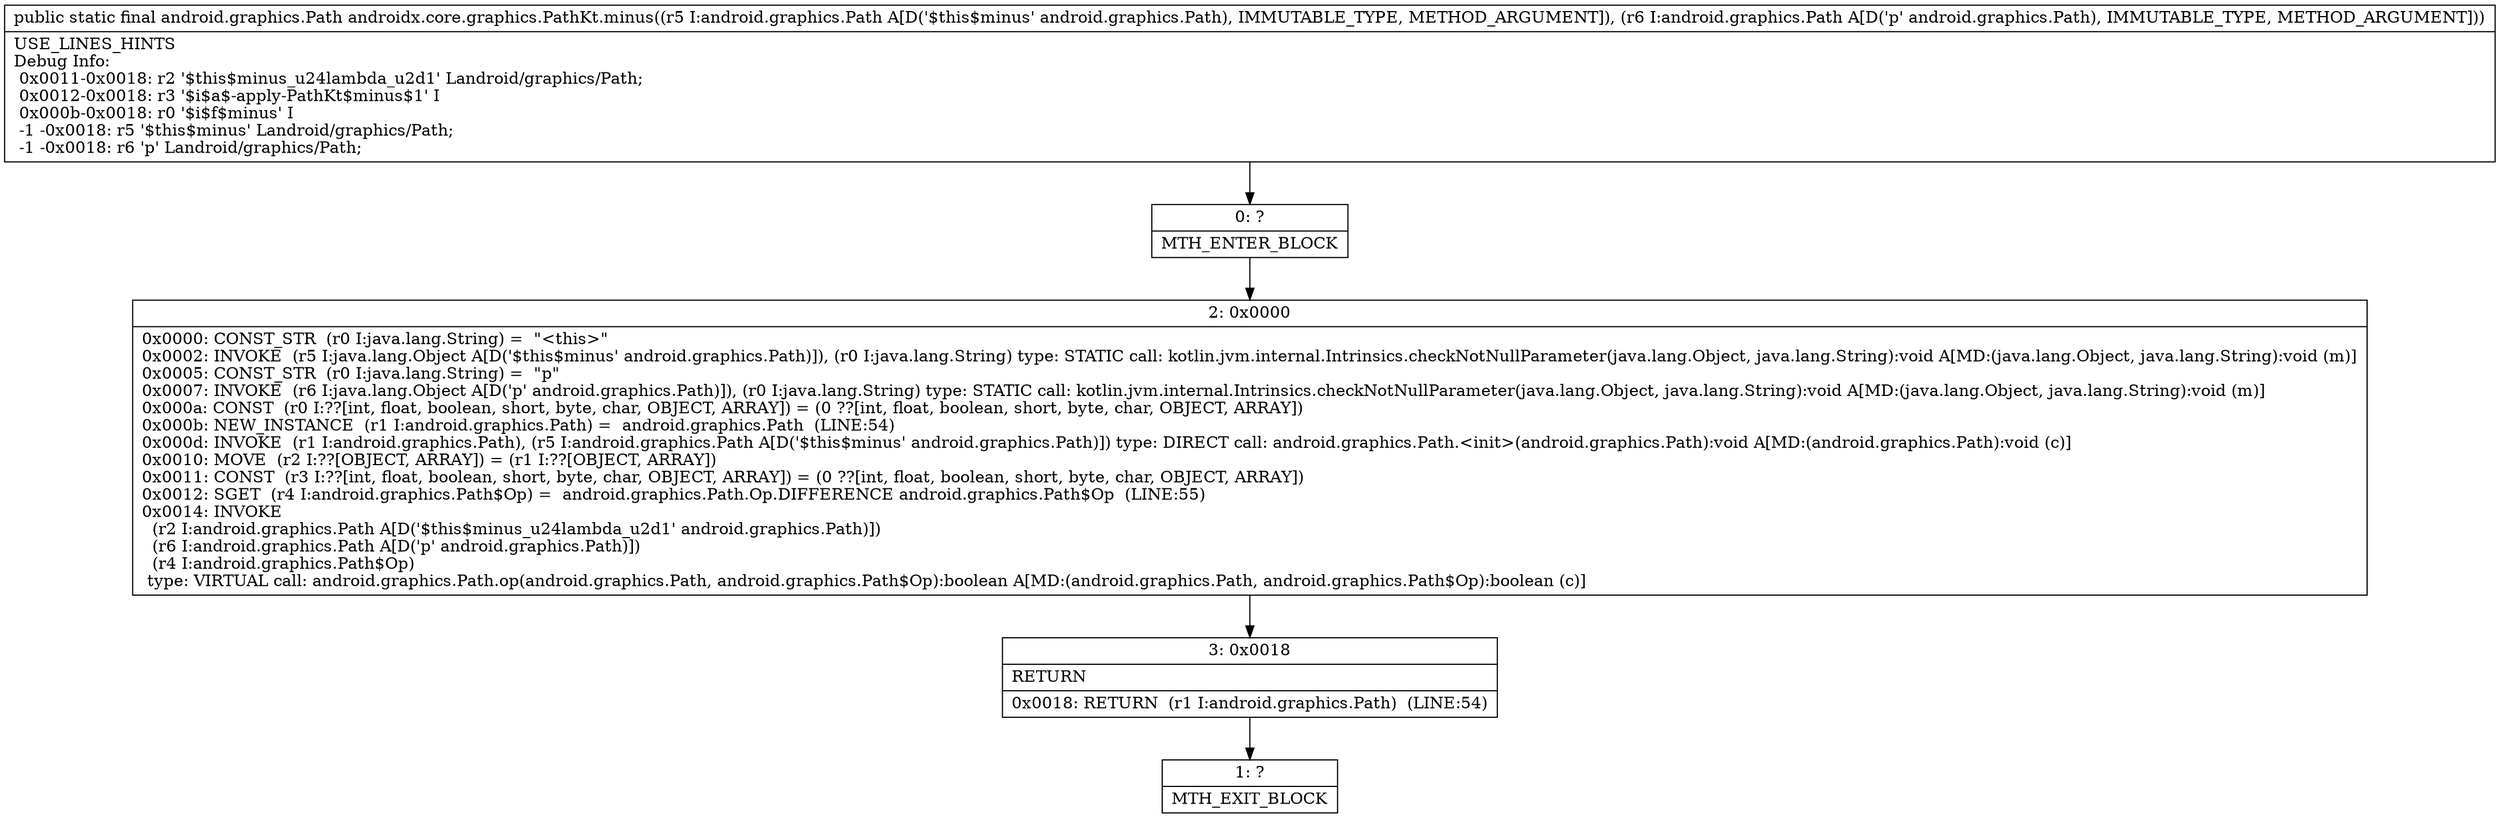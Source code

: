 digraph "CFG forandroidx.core.graphics.PathKt.minus(Landroid\/graphics\/Path;Landroid\/graphics\/Path;)Landroid\/graphics\/Path;" {
Node_0 [shape=record,label="{0\:\ ?|MTH_ENTER_BLOCK\l}"];
Node_2 [shape=record,label="{2\:\ 0x0000|0x0000: CONST_STR  (r0 I:java.lang.String) =  \"\<this\>\" \l0x0002: INVOKE  (r5 I:java.lang.Object A[D('$this$minus' android.graphics.Path)]), (r0 I:java.lang.String) type: STATIC call: kotlin.jvm.internal.Intrinsics.checkNotNullParameter(java.lang.Object, java.lang.String):void A[MD:(java.lang.Object, java.lang.String):void (m)]\l0x0005: CONST_STR  (r0 I:java.lang.String) =  \"p\" \l0x0007: INVOKE  (r6 I:java.lang.Object A[D('p' android.graphics.Path)]), (r0 I:java.lang.String) type: STATIC call: kotlin.jvm.internal.Intrinsics.checkNotNullParameter(java.lang.Object, java.lang.String):void A[MD:(java.lang.Object, java.lang.String):void (m)]\l0x000a: CONST  (r0 I:??[int, float, boolean, short, byte, char, OBJECT, ARRAY]) = (0 ??[int, float, boolean, short, byte, char, OBJECT, ARRAY]) \l0x000b: NEW_INSTANCE  (r1 I:android.graphics.Path) =  android.graphics.Path  (LINE:54)\l0x000d: INVOKE  (r1 I:android.graphics.Path), (r5 I:android.graphics.Path A[D('$this$minus' android.graphics.Path)]) type: DIRECT call: android.graphics.Path.\<init\>(android.graphics.Path):void A[MD:(android.graphics.Path):void (c)]\l0x0010: MOVE  (r2 I:??[OBJECT, ARRAY]) = (r1 I:??[OBJECT, ARRAY]) \l0x0011: CONST  (r3 I:??[int, float, boolean, short, byte, char, OBJECT, ARRAY]) = (0 ??[int, float, boolean, short, byte, char, OBJECT, ARRAY]) \l0x0012: SGET  (r4 I:android.graphics.Path$Op) =  android.graphics.Path.Op.DIFFERENCE android.graphics.Path$Op  (LINE:55)\l0x0014: INVOKE  \l  (r2 I:android.graphics.Path A[D('$this$minus_u24lambda_u2d1' android.graphics.Path)])\l  (r6 I:android.graphics.Path A[D('p' android.graphics.Path)])\l  (r4 I:android.graphics.Path$Op)\l type: VIRTUAL call: android.graphics.Path.op(android.graphics.Path, android.graphics.Path$Op):boolean A[MD:(android.graphics.Path, android.graphics.Path$Op):boolean (c)]\l}"];
Node_3 [shape=record,label="{3\:\ 0x0018|RETURN\l|0x0018: RETURN  (r1 I:android.graphics.Path)  (LINE:54)\l}"];
Node_1 [shape=record,label="{1\:\ ?|MTH_EXIT_BLOCK\l}"];
MethodNode[shape=record,label="{public static final android.graphics.Path androidx.core.graphics.PathKt.minus((r5 I:android.graphics.Path A[D('$this$minus' android.graphics.Path), IMMUTABLE_TYPE, METHOD_ARGUMENT]), (r6 I:android.graphics.Path A[D('p' android.graphics.Path), IMMUTABLE_TYPE, METHOD_ARGUMENT]))  | USE_LINES_HINTS\lDebug Info:\l  0x0011\-0x0018: r2 '$this$minus_u24lambda_u2d1' Landroid\/graphics\/Path;\l  0x0012\-0x0018: r3 '$i$a$\-apply\-PathKt$minus$1' I\l  0x000b\-0x0018: r0 '$i$f$minus' I\l  \-1 \-0x0018: r5 '$this$minus' Landroid\/graphics\/Path;\l  \-1 \-0x0018: r6 'p' Landroid\/graphics\/Path;\l}"];
MethodNode -> Node_0;Node_0 -> Node_2;
Node_2 -> Node_3;
Node_3 -> Node_1;
}

